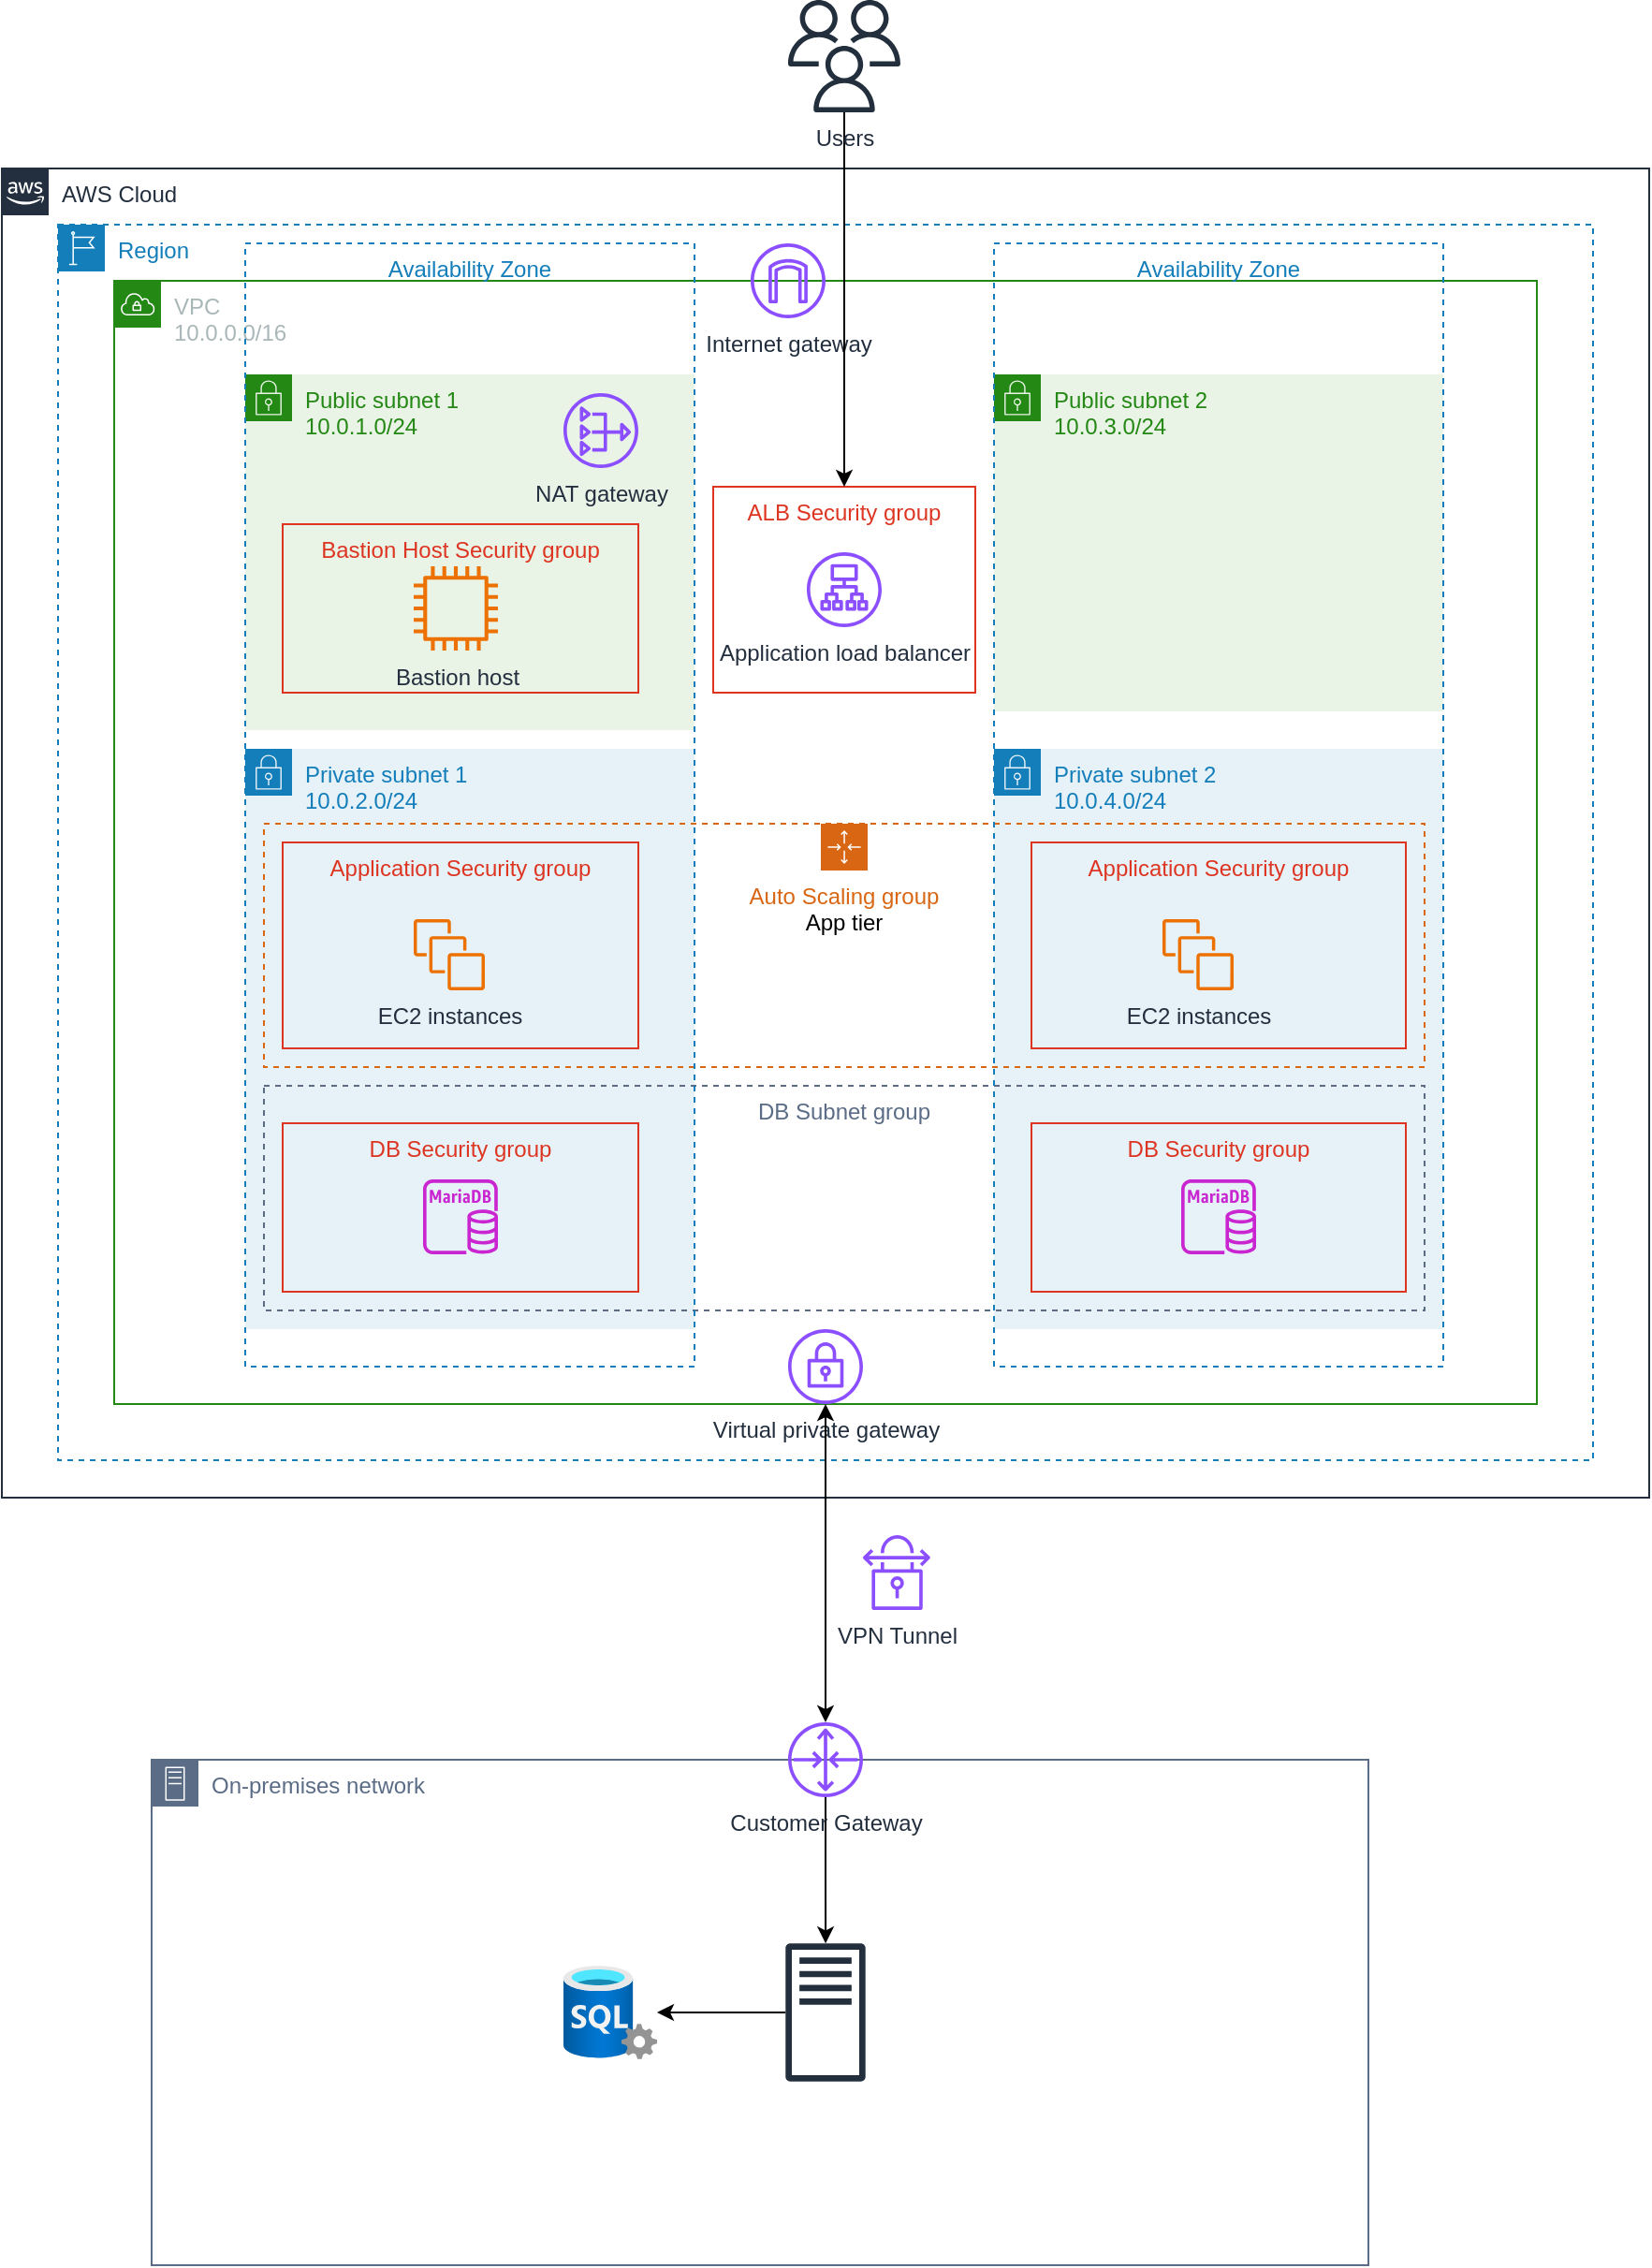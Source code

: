 <mxfile version="22.1.3" type="github">
  <diagram id="Ht1M8jgEwFfnCIfOTk4-" name="Page-1">
    <mxGraphModel dx="1290" dy="577" grid="1" gridSize="10" guides="1" tooltips="1" connect="1" arrows="1" fold="1" page="1" pageScale="1" pageWidth="827" pageHeight="1169" math="0" shadow="0">
      <root>
        <mxCell id="0" />
        <mxCell id="1" parent="0" />
        <mxCell id="imyj3Zp-e5OPN9J0XzXH-4" value="AWS Cloud" style="points=[[0,0],[0.25,0],[0.5,0],[0.75,0],[1,0],[1,0.25],[1,0.5],[1,0.75],[1,1],[0.75,1],[0.5,1],[0.25,1],[0,1],[0,0.75],[0,0.5],[0,0.25]];outlineConnect=0;gradientColor=none;html=1;whiteSpace=wrap;fontSize=12;fontStyle=0;container=1;pointerEvents=0;collapsible=0;recursiveResize=0;shape=mxgraph.aws4.group;grIcon=mxgraph.aws4.group_aws_cloud_alt;strokeColor=#232F3E;fillColor=none;verticalAlign=top;align=left;spacingLeft=30;fontColor=#232F3E;dashed=0;" parent="1" vertex="1">
          <mxGeometry x="40" y="100" width="880" height="710" as="geometry" />
        </mxCell>
        <mxCell id="imyj3Zp-e5OPN9J0XzXH-5" value="Region" style="points=[[0,0],[0.25,0],[0.5,0],[0.75,0],[1,0],[1,0.25],[1,0.5],[1,0.75],[1,1],[0.75,1],[0.5,1],[0.25,1],[0,1],[0,0.75],[0,0.5],[0,0.25]];outlineConnect=0;gradientColor=none;html=1;whiteSpace=wrap;fontSize=12;fontStyle=0;container=1;pointerEvents=0;collapsible=0;recursiveResize=0;shape=mxgraph.aws4.group;grIcon=mxgraph.aws4.group_region;strokeColor=#147EBA;fillColor=none;verticalAlign=top;align=left;spacingLeft=30;fontColor=#147EBA;dashed=1;" parent="imyj3Zp-e5OPN9J0XzXH-4" vertex="1">
          <mxGeometry x="30" y="30" width="820" height="660" as="geometry" />
        </mxCell>
        <mxCell id="imyj3Zp-e5OPN9J0XzXH-1" value="VPC&lt;br&gt;10.0.0.0/16" style="points=[[0,0],[0.25,0],[0.5,0],[0.75,0],[1,0],[1,0.25],[1,0.5],[1,0.75],[1,1],[0.75,1],[0.5,1],[0.25,1],[0,1],[0,0.75],[0,0.5],[0,0.25]];outlineConnect=0;gradientColor=none;html=1;whiteSpace=wrap;fontSize=12;fontStyle=0;container=1;pointerEvents=0;collapsible=0;recursiveResize=0;shape=mxgraph.aws4.group;grIcon=mxgraph.aws4.group_vpc;strokeColor=#248814;fillColor=none;verticalAlign=top;align=left;spacingLeft=30;fontColor=#AAB7B8;dashed=0;" parent="imyj3Zp-e5OPN9J0XzXH-5" vertex="1">
          <mxGeometry x="30" y="30" width="760" height="600" as="geometry" />
        </mxCell>
        <mxCell id="imyj3Zp-e5OPN9J0XzXH-10" value="Public subnet 2&lt;br&gt;10.0.3.0/24" style="points=[[0,0],[0.25,0],[0.5,0],[0.75,0],[1,0],[1,0.25],[1,0.5],[1,0.75],[1,1],[0.75,1],[0.5,1],[0.25,1],[0,1],[0,0.75],[0,0.5],[0,0.25]];outlineConnect=0;gradientColor=none;html=1;whiteSpace=wrap;fontSize=12;fontStyle=0;container=1;pointerEvents=0;collapsible=0;recursiveResize=0;shape=mxgraph.aws4.group;grIcon=mxgraph.aws4.group_security_group;grStroke=0;strokeColor=#248814;fillColor=#E9F3E6;verticalAlign=top;align=left;spacingLeft=30;fontColor=#248814;dashed=0;" parent="imyj3Zp-e5OPN9J0XzXH-1" vertex="1">
          <mxGeometry x="470" y="50" width="240" height="180" as="geometry" />
        </mxCell>
        <mxCell id="imyj3Zp-e5OPN9J0XzXH-13" value="Internet gateway" style="sketch=0;outlineConnect=0;fontColor=#232F3E;gradientColor=none;fillColor=#8C4FFF;strokeColor=none;dashed=0;verticalLabelPosition=bottom;verticalAlign=top;align=center;html=1;fontSize=12;fontStyle=0;aspect=fixed;pointerEvents=1;shape=mxgraph.aws4.internet_gateway;" parent="imyj3Zp-e5OPN9J0XzXH-1" vertex="1">
          <mxGeometry x="340" y="-20" width="40" height="40" as="geometry" />
        </mxCell>
        <mxCell id="dw_3kM0TEdpE_ayh5vgC-2" value="Virtual private gateway" style="sketch=0;outlineConnect=0;fontColor=#232F3E;gradientColor=none;fillColor=#8C4FFF;strokeColor=none;dashed=0;verticalLabelPosition=bottom;verticalAlign=top;align=center;html=1;fontSize=12;fontStyle=0;aspect=fixed;pointerEvents=1;shape=mxgraph.aws4.vpn_gateway;" parent="imyj3Zp-e5OPN9J0XzXH-1" vertex="1">
          <mxGeometry x="360" y="560" width="40" height="40" as="geometry" />
        </mxCell>
        <mxCell id="imyj3Zp-e5OPN9J0XzXH-14" value="Application load balancer" style="sketch=0;outlineConnect=0;fontColor=#232F3E;gradientColor=none;fillColor=#8C4FFF;strokeColor=none;dashed=0;verticalLabelPosition=bottom;verticalAlign=top;align=center;html=1;fontSize=12;fontStyle=0;aspect=fixed;pointerEvents=1;shape=mxgraph.aws4.application_load_balancer;" parent="imyj3Zp-e5OPN9J0XzXH-1" vertex="1">
          <mxGeometry x="370" y="145" width="40" height="40" as="geometry" />
        </mxCell>
        <mxCell id="imyj3Zp-e5OPN9J0XzXH-8" value="Public subnet 1&lt;br&gt;10.0.1.0/24" style="points=[[0,0],[0.25,0],[0.5,0],[0.75,0],[1,0],[1,0.25],[1,0.5],[1,0.75],[1,1],[0.75,1],[0.5,1],[0.25,1],[0,1],[0,0.75],[0,0.5],[0,0.25]];outlineConnect=0;gradientColor=none;html=1;whiteSpace=wrap;fontSize=12;fontStyle=0;container=1;pointerEvents=0;collapsible=0;recursiveResize=0;shape=mxgraph.aws4.group;grIcon=mxgraph.aws4.group_security_group;grStroke=0;strokeColor=#248814;fillColor=#E9F3E6;verticalAlign=top;align=left;spacingLeft=30;fontColor=#248814;dashed=0;" parent="imyj3Zp-e5OPN9J0XzXH-1" vertex="1">
          <mxGeometry x="70" y="50" width="240" height="190" as="geometry" />
        </mxCell>
        <mxCell id="dw_3kM0TEdpE_ayh5vgC-1" value="NAT gateway" style="sketch=0;outlineConnect=0;fontColor=#232F3E;gradientColor=none;fillColor=#8C4FFF;strokeColor=none;dashed=0;verticalLabelPosition=bottom;verticalAlign=top;align=center;html=1;fontSize=12;fontStyle=0;aspect=fixed;pointerEvents=1;shape=mxgraph.aws4.nat_gateway;" parent="imyj3Zp-e5OPN9J0XzXH-8" vertex="1">
          <mxGeometry x="170" y="10" width="40" height="40" as="geometry" />
        </mxCell>
        <mxCell id="imyj3Zp-e5OPN9J0XzXH-23" value="Bastion Host Security group" style="fillColor=none;strokeColor=#DD3522;verticalAlign=top;fontStyle=0;fontColor=#DD3522;whiteSpace=wrap;html=1;" parent="imyj3Zp-e5OPN9J0XzXH-8" vertex="1">
          <mxGeometry x="20" y="80" width="190" height="90" as="geometry" />
        </mxCell>
        <mxCell id="8zWxKAhYYqGUHjHSyBKX-1" value="Bastion host" style="sketch=0;outlineConnect=0;fontColor=#232F3E;gradientColor=none;fillColor=#ED7100;strokeColor=none;dashed=0;verticalLabelPosition=bottom;verticalAlign=top;align=center;html=1;fontSize=12;fontStyle=0;aspect=fixed;pointerEvents=1;shape=mxgraph.aws4.instance2;" parent="imyj3Zp-e5OPN9J0XzXH-8" vertex="1">
          <mxGeometry x="90" y="102.5" width="45" height="45" as="geometry" />
        </mxCell>
        <mxCell id="imyj3Zp-e5OPN9J0XzXH-11" value="Private subnet 1&lt;br&gt;10.0.2.0/24" style="points=[[0,0],[0.25,0],[0.5,0],[0.75,0],[1,0],[1,0.25],[1,0.5],[1,0.75],[1,1],[0.75,1],[0.5,1],[0.25,1],[0,1],[0,0.75],[0,0.5],[0,0.25]];outlineConnect=0;gradientColor=none;html=1;whiteSpace=wrap;fontSize=12;fontStyle=0;container=1;pointerEvents=0;collapsible=0;recursiveResize=0;shape=mxgraph.aws4.group;grIcon=mxgraph.aws4.group_security_group;grStroke=0;strokeColor=#147EBA;fillColor=#E6F2F8;verticalAlign=top;align=left;spacingLeft=30;fontColor=#147EBA;dashed=0;" parent="imyj3Zp-e5OPN9J0XzXH-1" vertex="1">
          <mxGeometry x="70" y="250" width="240" height="310" as="geometry" />
        </mxCell>
        <mxCell id="dw_3kM0TEdpE_ayh5vgC-5" value="DB Security group" style="fillColor=none;strokeColor=#DD3522;verticalAlign=top;fontStyle=0;fontColor=#DD3522;whiteSpace=wrap;html=1;" parent="imyj3Zp-e5OPN9J0XzXH-11" vertex="1">
          <mxGeometry x="20" y="200" width="190" height="90" as="geometry" />
        </mxCell>
        <mxCell id="imyj3Zp-e5OPN9J0XzXH-19" value="" style="sketch=0;outlineConnect=0;fontColor=#232F3E;gradientColor=none;fillColor=#C925D1;strokeColor=none;dashed=0;verticalLabelPosition=bottom;verticalAlign=top;align=center;html=1;fontSize=12;fontStyle=0;aspect=fixed;pointerEvents=1;shape=mxgraph.aws4.rds_mariadb_instance;" parent="imyj3Zp-e5OPN9J0XzXH-11" vertex="1">
          <mxGeometry x="95" y="230" width="40" height="40" as="geometry" />
        </mxCell>
        <mxCell id="imyj3Zp-e5OPN9J0XzXH-12" value="Private subnet 2&lt;br&gt;10.0.4.0/24" style="points=[[0,0],[0.25,0],[0.5,0],[0.75,0],[1,0],[1,0.25],[1,0.5],[1,0.75],[1,1],[0.75,1],[0.5,1],[0.25,1],[0,1],[0,0.75],[0,0.5],[0,0.25]];outlineConnect=0;gradientColor=none;html=1;whiteSpace=wrap;fontSize=12;fontStyle=0;container=1;pointerEvents=0;collapsible=0;recursiveResize=0;shape=mxgraph.aws4.group;grIcon=mxgraph.aws4.group_security_group;grStroke=0;strokeColor=#147EBA;fillColor=#E6F2F8;verticalAlign=top;align=left;spacingLeft=30;fontColor=#147EBA;dashed=0;" parent="imyj3Zp-e5OPN9J0XzXH-1" vertex="1">
          <mxGeometry x="470" y="250" width="240" height="310" as="geometry" />
        </mxCell>
        <mxCell id="dw_3kM0TEdpE_ayh5vgC-12" value="DB Security group" style="fillColor=none;strokeColor=#DD3522;verticalAlign=top;fontStyle=0;fontColor=#DD3522;whiteSpace=wrap;html=1;" parent="imyj3Zp-e5OPN9J0XzXH-12" vertex="1">
          <mxGeometry x="20" y="200" width="200" height="90" as="geometry" />
        </mxCell>
        <mxCell id="dw_3kM0TEdpE_ayh5vgC-13" value="" style="sketch=0;outlineConnect=0;fontColor=#232F3E;gradientColor=none;fillColor=#C925D1;strokeColor=none;dashed=0;verticalLabelPosition=bottom;verticalAlign=top;align=center;html=1;fontSize=12;fontStyle=0;aspect=fixed;pointerEvents=1;shape=mxgraph.aws4.rds_mariadb_instance;" parent="imyj3Zp-e5OPN9J0XzXH-12" vertex="1">
          <mxGeometry x="100" y="230" width="40" height="40" as="geometry" />
        </mxCell>
        <mxCell id="dw_3kM0TEdpE_ayh5vgC-14" value="Auto Scaling group&lt;br&gt;&lt;font color=&quot;#000000&quot;&gt;App tier&lt;/font&gt;" style="points=[[0,0],[0.25,0],[0.5,0],[0.75,0],[1,0],[1,0.25],[1,0.5],[1,0.75],[1,1],[0.75,1],[0.5,1],[0.25,1],[0,1],[0,0.75],[0,0.5],[0,0.25]];outlineConnect=0;gradientColor=none;html=1;whiteSpace=wrap;fontSize=12;fontStyle=0;container=1;pointerEvents=0;collapsible=0;recursiveResize=0;shape=mxgraph.aws4.groupCenter;grIcon=mxgraph.aws4.group_auto_scaling_group;grStroke=1;strokeColor=#D86613;fillColor=none;verticalAlign=top;align=center;fontColor=#D86613;dashed=1;spacingTop=25;" parent="imyj3Zp-e5OPN9J0XzXH-1" vertex="1">
          <mxGeometry x="80" y="290" width="620" height="130" as="geometry" />
        </mxCell>
        <mxCell id="dw_3kM0TEdpE_ayh5vgC-16" value="EC2 instances" style="sketch=0;outlineConnect=0;fontColor=#232F3E;gradientColor=none;fillColor=#ED7100;strokeColor=none;dashed=0;verticalLabelPosition=bottom;verticalAlign=top;align=center;html=1;fontSize=12;fontStyle=0;aspect=fixed;pointerEvents=1;shape=mxgraph.aws4.instances;" parent="dw_3kM0TEdpE_ayh5vgC-14" vertex="1">
          <mxGeometry x="80" y="51" width="38" height="38" as="geometry" />
        </mxCell>
        <mxCell id="dw_3kM0TEdpE_ayh5vgC-17" value="EC2 instances" style="sketch=0;outlineConnect=0;fontColor=#232F3E;gradientColor=none;fillColor=#ED7100;strokeColor=none;dashed=0;verticalLabelPosition=bottom;verticalAlign=top;align=center;html=1;fontSize=12;fontStyle=0;aspect=fixed;pointerEvents=1;shape=mxgraph.aws4.instances;" parent="dw_3kM0TEdpE_ayh5vgC-14" vertex="1">
          <mxGeometry x="480" y="51" width="38" height="38" as="geometry" />
        </mxCell>
        <mxCell id="dw_3kM0TEdpE_ayh5vgC-20" value="Application Security group" style="fillColor=none;strokeColor=#DD3522;verticalAlign=top;fontStyle=0;fontColor=#DD3522;whiteSpace=wrap;html=1;" parent="dw_3kM0TEdpE_ayh5vgC-14" vertex="1">
          <mxGeometry x="10" y="10" width="190" height="110" as="geometry" />
        </mxCell>
        <mxCell id="dw_3kM0TEdpE_ayh5vgC-21" value="Application Security group" style="fillColor=none;strokeColor=#DD3522;verticalAlign=top;fontStyle=0;fontColor=#DD3522;whiteSpace=wrap;html=1;" parent="dw_3kM0TEdpE_ayh5vgC-14" vertex="1">
          <mxGeometry x="410" y="10" width="200" height="110" as="geometry" />
        </mxCell>
        <mxCell id="f0mABpdPzA5xC8I9HmoW-1" value="ALB Security group" style="fillColor=none;strokeColor=#DD3522;verticalAlign=top;fontStyle=0;fontColor=#DD3522;whiteSpace=wrap;html=1;" parent="imyj3Zp-e5OPN9J0XzXH-1" vertex="1">
          <mxGeometry x="320" y="110" width="140" height="110" as="geometry" />
        </mxCell>
        <mxCell id="f0mABpdPzA5xC8I9HmoW-2" value="DB Subnet group" style="fillColor=none;strokeColor=#5A6C86;dashed=1;verticalAlign=top;fontStyle=0;fontColor=#5A6C86;whiteSpace=wrap;html=1;" parent="imyj3Zp-e5OPN9J0XzXH-1" vertex="1">
          <mxGeometry x="80" y="430" width="620" height="120" as="geometry" />
        </mxCell>
        <mxCell id="BAu4U4TwgxxG4vrqDwOP-1" value="Availability Zone" style="fillColor=none;strokeColor=#147EBA;dashed=1;verticalAlign=top;fontStyle=0;fontColor=#147EBA;whiteSpace=wrap;html=1;" vertex="1" parent="imyj3Zp-e5OPN9J0XzXH-1">
          <mxGeometry x="70" y="-20" width="240" height="600" as="geometry" />
        </mxCell>
        <mxCell id="BAu4U4TwgxxG4vrqDwOP-2" value="Availability Zone" style="fillColor=none;strokeColor=#147EBA;dashed=1;verticalAlign=top;fontStyle=0;fontColor=#147EBA;whiteSpace=wrap;html=1;" vertex="1" parent="imyj3Zp-e5OPN9J0XzXH-1">
          <mxGeometry x="470" y="-20" width="240" height="600" as="geometry" />
        </mxCell>
        <mxCell id="imyj3Zp-e5OPN9J0XzXH-15" value="On-premises network" style="points=[[0,0],[0.25,0],[0.5,0],[0.75,0],[1,0],[1,0.25],[1,0.5],[1,0.75],[1,1],[0.75,1],[0.5,1],[0.25,1],[0,1],[0,0.75],[0,0.5],[0,0.25]];outlineConnect=0;gradientColor=none;html=1;whiteSpace=wrap;fontSize=12;fontStyle=0;container=1;pointerEvents=0;collapsible=0;recursiveResize=0;shape=mxgraph.aws4.group;grIcon=mxgraph.aws4.group_on_premise;strokeColor=#5A6C86;fillColor=none;verticalAlign=top;align=left;spacingLeft=30;fontColor=#5A6C86;dashed=0;" parent="1" vertex="1">
          <mxGeometry x="120" y="950" width="650" height="270" as="geometry" />
        </mxCell>
        <mxCell id="2JOdow-BoVT7XSH0DS5i-4" value="" style="image;aspect=fixed;html=1;points=[];align=center;fontSize=12;image=img/lib/azure2/databases/SQL_Server.svg;" parent="imyj3Zp-e5OPN9J0XzXH-15" vertex="1">
          <mxGeometry x="220" y="110" width="50" height="50" as="geometry" />
        </mxCell>
        <mxCell id="dw_3kM0TEdpE_ayh5vgC-11" style="edgeStyle=orthogonalEdgeStyle;rounded=0;orthogonalLoop=1;jettySize=auto;html=1;" parent="imyj3Zp-e5OPN9J0XzXH-15" source="dw_3kM0TEdpE_ayh5vgC-3" target="dw_3kM0TEdpE_ayh5vgC-6" edge="1">
          <mxGeometry relative="1" as="geometry" />
        </mxCell>
        <mxCell id="dw_3kM0TEdpE_ayh5vgC-3" value="Customer Gateway" style="sketch=0;outlineConnect=0;fontColor=#232F3E;gradientColor=none;fillColor=#8C4FFF;strokeColor=none;dashed=0;verticalLabelPosition=bottom;verticalAlign=top;align=center;html=1;fontSize=12;fontStyle=0;aspect=fixed;pointerEvents=1;shape=mxgraph.aws4.router;" parent="imyj3Zp-e5OPN9J0XzXH-15" vertex="1">
          <mxGeometry x="340" y="-20" width="40" height="40" as="geometry" />
        </mxCell>
        <mxCell id="dw_3kM0TEdpE_ayh5vgC-8" style="rounded=0;orthogonalLoop=1;jettySize=auto;html=1;edgeStyle=orthogonalEdgeStyle;" parent="imyj3Zp-e5OPN9J0XzXH-15" source="dw_3kM0TEdpE_ayh5vgC-6" target="2JOdow-BoVT7XSH0DS5i-4" edge="1">
          <mxGeometry relative="1" as="geometry" />
        </mxCell>
        <mxCell id="dw_3kM0TEdpE_ayh5vgC-6" value="" style="sketch=0;outlineConnect=0;fontColor=#232F3E;gradientColor=none;fillColor=#232F3D;strokeColor=none;dashed=0;verticalLabelPosition=bottom;verticalAlign=top;align=center;html=1;fontSize=12;fontStyle=0;aspect=fixed;pointerEvents=1;shape=mxgraph.aws4.traditional_server;" parent="imyj3Zp-e5OPN9J0XzXH-15" vertex="1">
          <mxGeometry x="338.65" y="98" width="42.69" height="74" as="geometry" />
        </mxCell>
        <mxCell id="2JOdow-BoVT7XSH0DS5i-17" value="" style="endArrow=classic;startArrow=classic;html=1;rounded=0;" parent="1" source="dw_3kM0TEdpE_ayh5vgC-3" edge="1">
          <mxGeometry width="50" height="50" relative="1" as="geometry">
            <mxPoint x="420" y="800" as="sourcePoint" />
            <mxPoint x="480" y="760" as="targetPoint" />
          </mxGeometry>
        </mxCell>
        <mxCell id="2JOdow-BoVT7XSH0DS5i-1" value="VPN Tunnel" style="sketch=0;outlineConnect=0;fontColor=#232F3E;gradientColor=none;fillColor=#8C4FFF;strokeColor=none;dashed=0;verticalLabelPosition=bottom;verticalAlign=top;align=center;html=1;fontSize=12;fontStyle=0;aspect=fixed;pointerEvents=1;shape=mxgraph.aws4.vpn_connection;" parent="1" vertex="1">
          <mxGeometry x="500" y="830" width="35.91" height="40" as="geometry" />
        </mxCell>
        <mxCell id="f0mABpdPzA5xC8I9HmoW-4" style="edgeStyle=orthogonalEdgeStyle;rounded=0;orthogonalLoop=1;jettySize=auto;html=1;" parent="1" source="f0mABpdPzA5xC8I9HmoW-3" target="f0mABpdPzA5xC8I9HmoW-1" edge="1">
          <mxGeometry relative="1" as="geometry" />
        </mxCell>
        <mxCell id="f0mABpdPzA5xC8I9HmoW-3" value="Users" style="sketch=0;outlineConnect=0;fontColor=#232F3E;gradientColor=none;fillColor=#232F3D;strokeColor=none;dashed=0;verticalLabelPosition=bottom;verticalAlign=top;align=center;html=1;fontSize=12;fontStyle=0;aspect=fixed;pointerEvents=1;shape=mxgraph.aws4.users;" parent="1" vertex="1">
          <mxGeometry x="460" y="10" width="60" height="60" as="geometry" />
        </mxCell>
      </root>
    </mxGraphModel>
  </diagram>
</mxfile>
